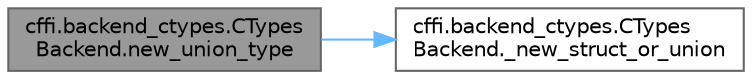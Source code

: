 digraph "cffi.backend_ctypes.CTypesBackend.new_union_type"
{
 // LATEX_PDF_SIZE
  bgcolor="transparent";
  edge [fontname=Helvetica,fontsize=10,labelfontname=Helvetica,labelfontsize=10];
  node [fontname=Helvetica,fontsize=10,shape=box,height=0.2,width=0.4];
  rankdir="LR";
  Node1 [id="Node000001",label="cffi.backend_ctypes.CTypes\lBackend.new_union_type",height=0.2,width=0.4,color="gray40", fillcolor="grey60", style="filled", fontcolor="black",tooltip=" "];
  Node1 -> Node2 [id="edge1_Node000001_Node000002",color="steelblue1",style="solid",tooltip=" "];
  Node2 [id="Node000002",label="cffi.backend_ctypes.CTypes\lBackend._new_struct_or_union",height=0.2,width=0.4,color="grey40", fillcolor="white", style="filled",URL="$classcffi_1_1backend__ctypes_1_1_c_types_backend.html#a2182d14704ae9154dc10a1ee501eee86",tooltip=" "];
}
